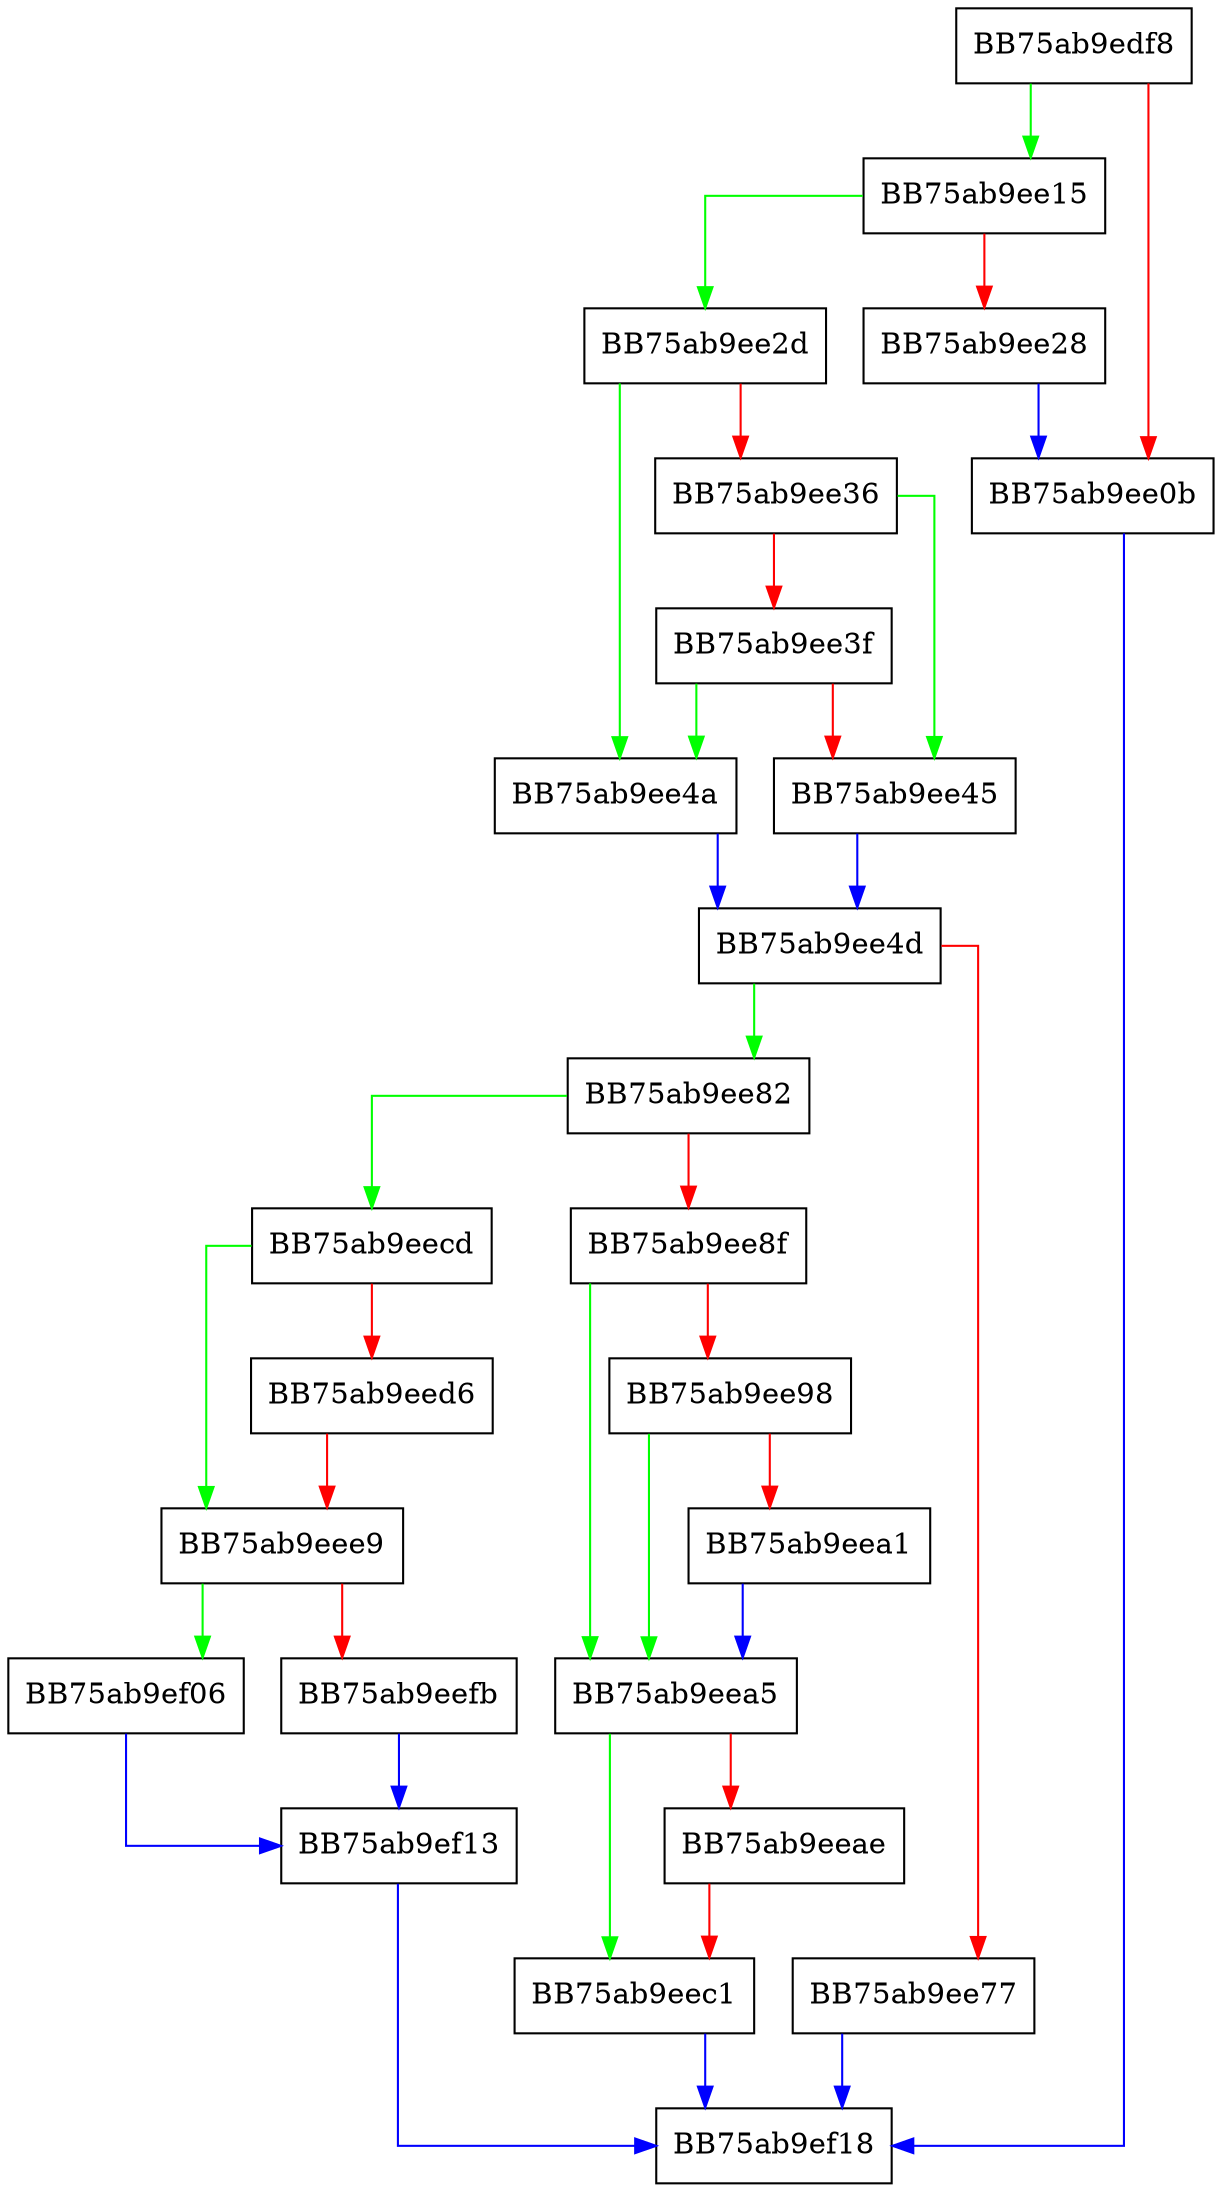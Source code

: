 digraph match_dot_repeat_fast {
  node [shape="box"];
  graph [splines=ortho];
  BB75ab9edf8 -> BB75ab9ee15 [color="green"];
  BB75ab9edf8 -> BB75ab9ee0b [color="red"];
  BB75ab9ee0b -> BB75ab9ef18 [color="blue"];
  BB75ab9ee15 -> BB75ab9ee2d [color="green"];
  BB75ab9ee15 -> BB75ab9ee28 [color="red"];
  BB75ab9ee28 -> BB75ab9ee0b [color="blue"];
  BB75ab9ee2d -> BB75ab9ee4a [color="green"];
  BB75ab9ee2d -> BB75ab9ee36 [color="red"];
  BB75ab9ee36 -> BB75ab9ee45 [color="green"];
  BB75ab9ee36 -> BB75ab9ee3f [color="red"];
  BB75ab9ee3f -> BB75ab9ee4a [color="green"];
  BB75ab9ee3f -> BB75ab9ee45 [color="red"];
  BB75ab9ee45 -> BB75ab9ee4d [color="blue"];
  BB75ab9ee4a -> BB75ab9ee4d [color="blue"];
  BB75ab9ee4d -> BB75ab9ee82 [color="green"];
  BB75ab9ee4d -> BB75ab9ee77 [color="red"];
  BB75ab9ee77 -> BB75ab9ef18 [color="blue"];
  BB75ab9ee82 -> BB75ab9eecd [color="green"];
  BB75ab9ee82 -> BB75ab9ee8f [color="red"];
  BB75ab9ee8f -> BB75ab9eea5 [color="green"];
  BB75ab9ee8f -> BB75ab9ee98 [color="red"];
  BB75ab9ee98 -> BB75ab9eea5 [color="green"];
  BB75ab9ee98 -> BB75ab9eea1 [color="red"];
  BB75ab9eea1 -> BB75ab9eea5 [color="blue"];
  BB75ab9eea5 -> BB75ab9eec1 [color="green"];
  BB75ab9eea5 -> BB75ab9eeae [color="red"];
  BB75ab9eeae -> BB75ab9eec1 [color="red"];
  BB75ab9eec1 -> BB75ab9ef18 [color="blue"];
  BB75ab9eecd -> BB75ab9eee9 [color="green"];
  BB75ab9eecd -> BB75ab9eed6 [color="red"];
  BB75ab9eed6 -> BB75ab9eee9 [color="red"];
  BB75ab9eee9 -> BB75ab9ef06 [color="green"];
  BB75ab9eee9 -> BB75ab9eefb [color="red"];
  BB75ab9eefb -> BB75ab9ef13 [color="blue"];
  BB75ab9ef06 -> BB75ab9ef13 [color="blue"];
  BB75ab9ef13 -> BB75ab9ef18 [color="blue"];
}